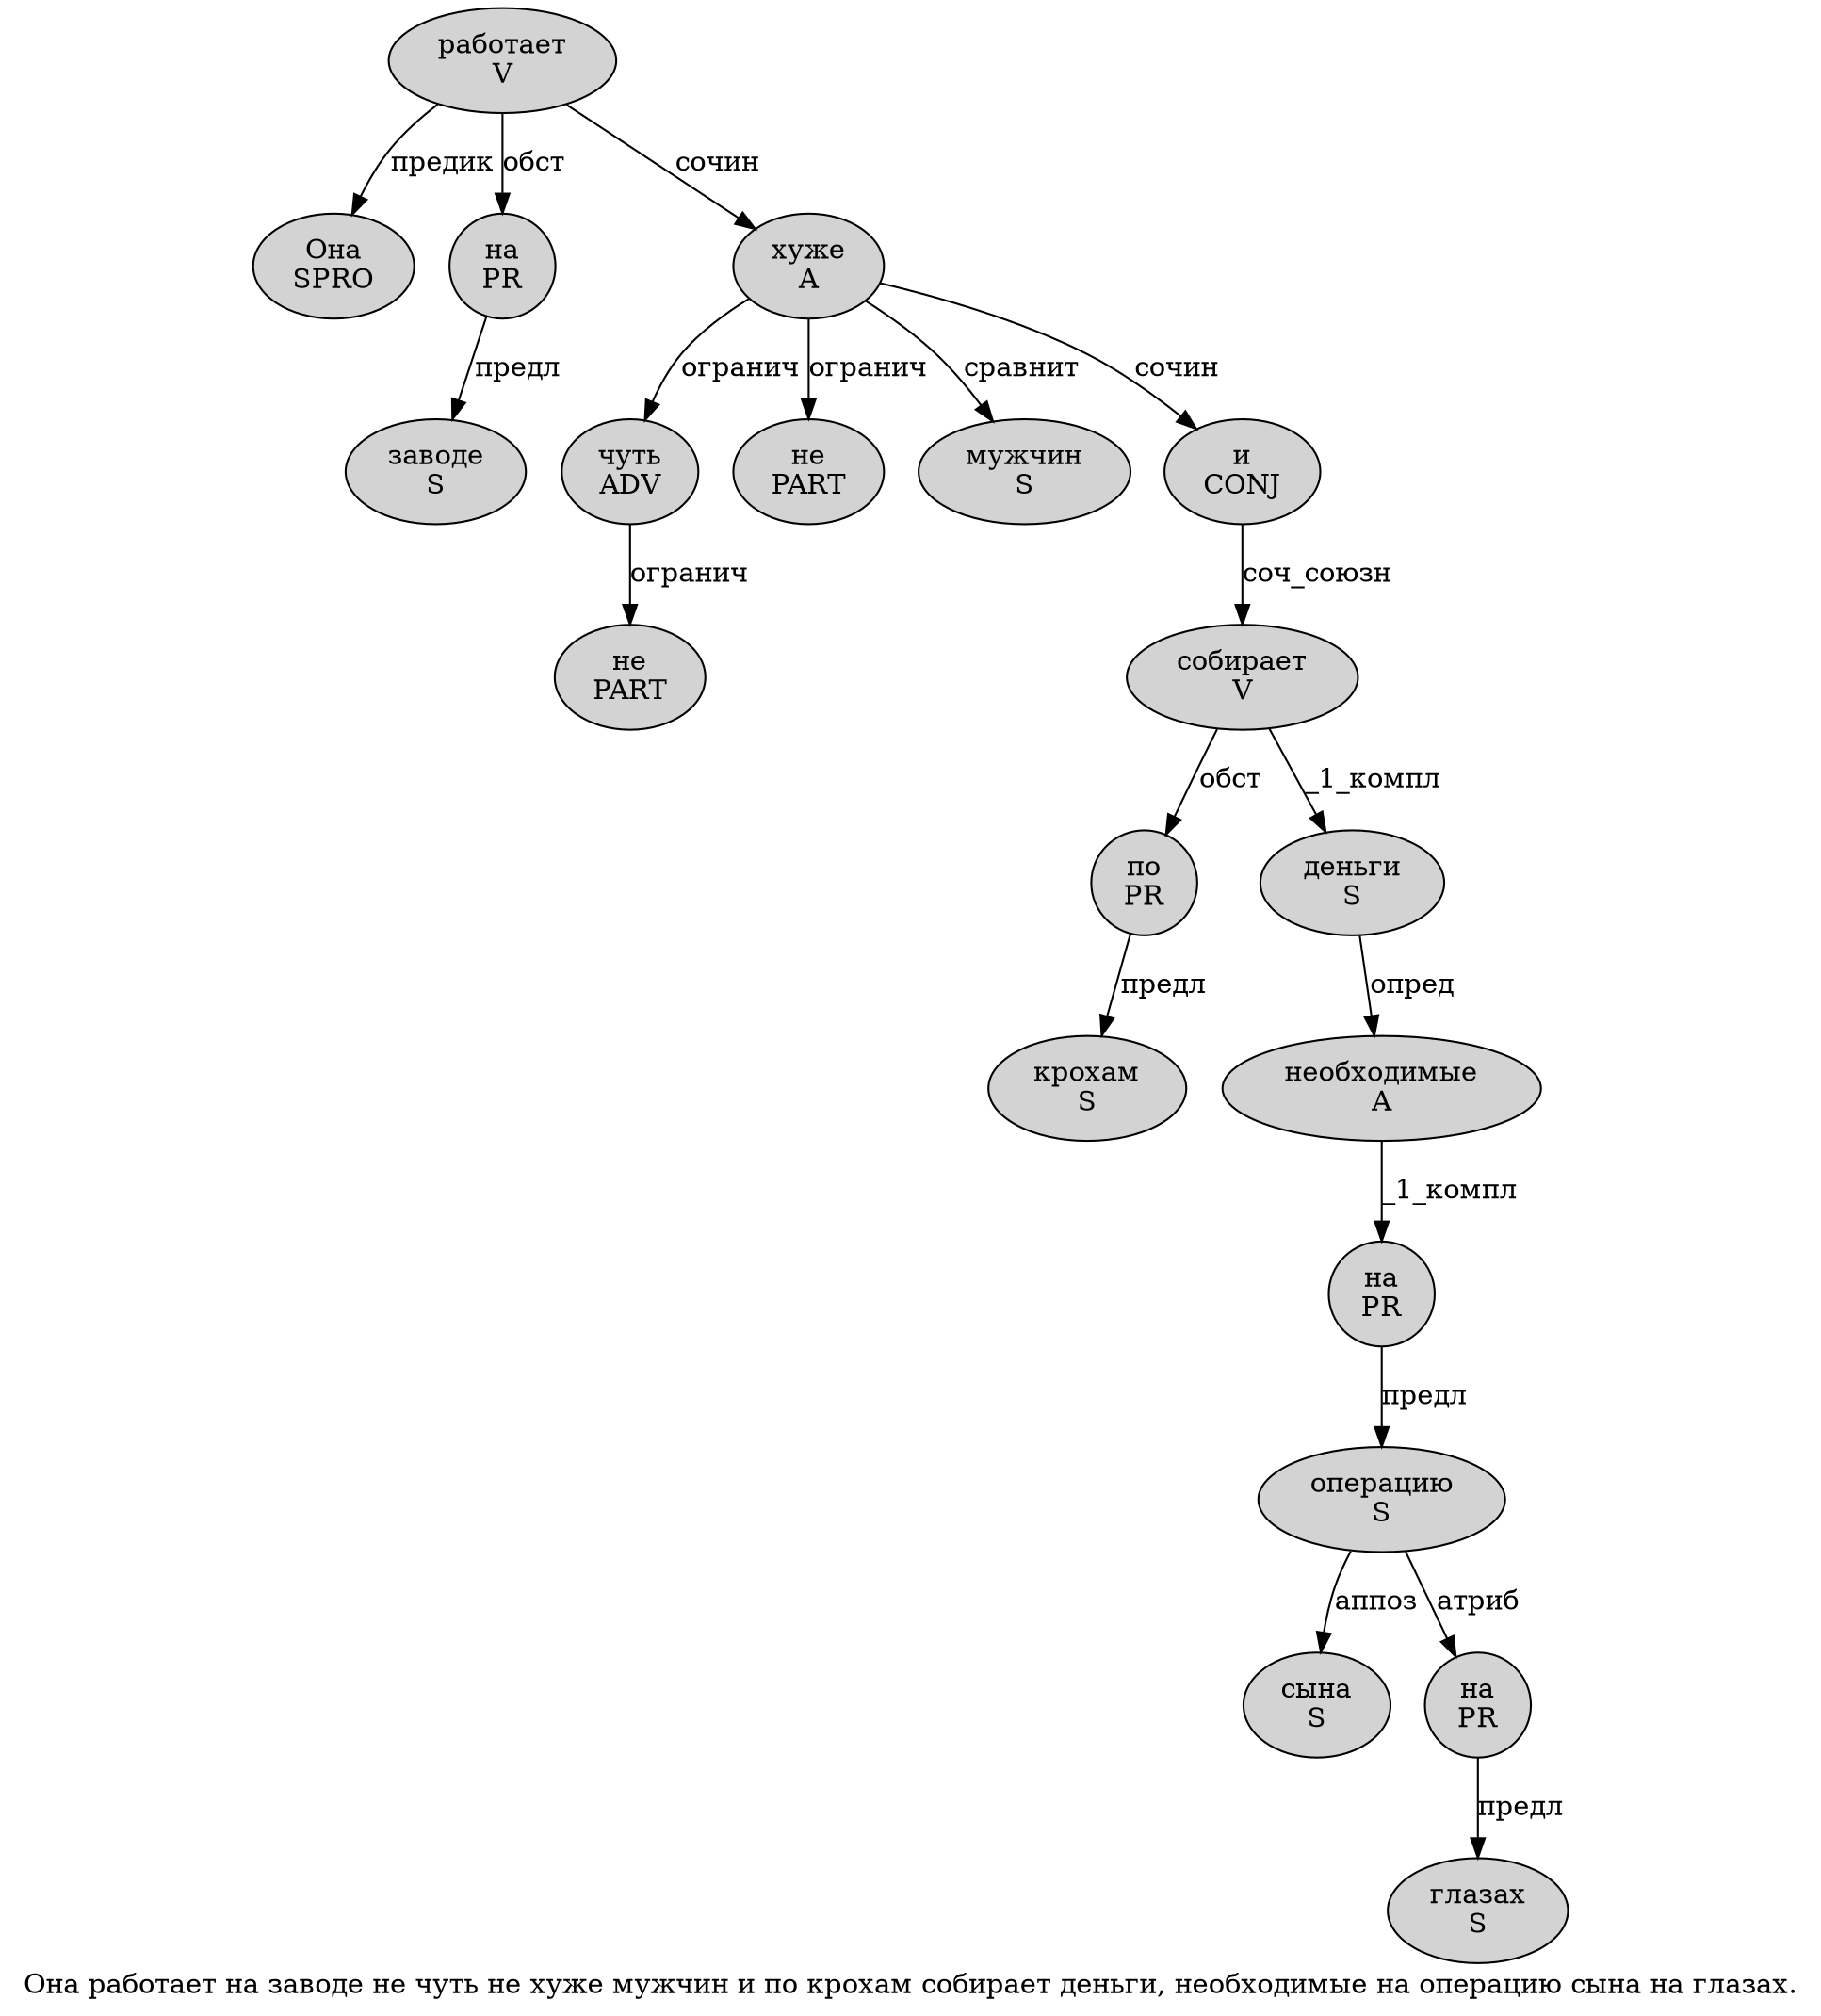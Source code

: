 digraph SENTENCE_1241 {
	graph [label="Она работает на заводе не чуть не хуже мужчин и по крохам собирает деньги, необходимые на операцию сына на глазах."]
	node [style=filled]
		0 [label="Она
SPRO" color="" fillcolor=lightgray penwidth=1 shape=ellipse]
		1 [label="работает
V" color="" fillcolor=lightgray penwidth=1 shape=ellipse]
		2 [label="на
PR" color="" fillcolor=lightgray penwidth=1 shape=ellipse]
		3 [label="заводе
S" color="" fillcolor=lightgray penwidth=1 shape=ellipse]
		4 [label="не
PART" color="" fillcolor=lightgray penwidth=1 shape=ellipse]
		5 [label="чуть
ADV" color="" fillcolor=lightgray penwidth=1 shape=ellipse]
		6 [label="не
PART" color="" fillcolor=lightgray penwidth=1 shape=ellipse]
		7 [label="хуже
A" color="" fillcolor=lightgray penwidth=1 shape=ellipse]
		8 [label="мужчин
S" color="" fillcolor=lightgray penwidth=1 shape=ellipse]
		9 [label="и
CONJ" color="" fillcolor=lightgray penwidth=1 shape=ellipse]
		10 [label="по
PR" color="" fillcolor=lightgray penwidth=1 shape=ellipse]
		11 [label="крохам
S" color="" fillcolor=lightgray penwidth=1 shape=ellipse]
		12 [label="собирает
V" color="" fillcolor=lightgray penwidth=1 shape=ellipse]
		13 [label="деньги
S" color="" fillcolor=lightgray penwidth=1 shape=ellipse]
		15 [label="необходимые
A" color="" fillcolor=lightgray penwidth=1 shape=ellipse]
		16 [label="на
PR" color="" fillcolor=lightgray penwidth=1 shape=ellipse]
		17 [label="операцию
S" color="" fillcolor=lightgray penwidth=1 shape=ellipse]
		18 [label="сына
S" color="" fillcolor=lightgray penwidth=1 shape=ellipse]
		19 [label="на
PR" color="" fillcolor=lightgray penwidth=1 shape=ellipse]
		20 [label="глазах
S" color="" fillcolor=lightgray penwidth=1 shape=ellipse]
			7 -> 5 [label="огранич"]
			7 -> 6 [label="огранич"]
			7 -> 8 [label="сравнит"]
			7 -> 9 [label="сочин"]
			10 -> 11 [label="предл"]
			5 -> 4 [label="огранич"]
			1 -> 0 [label="предик"]
			1 -> 2 [label="обст"]
			1 -> 7 [label="сочин"]
			9 -> 12 [label="соч_союзн"]
			12 -> 10 [label="обст"]
			12 -> 13 [label="_1_компл"]
			2 -> 3 [label="предл"]
			16 -> 17 [label="предл"]
			15 -> 16 [label="_1_компл"]
			17 -> 18 [label="аппоз"]
			17 -> 19 [label="атриб"]
			19 -> 20 [label="предл"]
			13 -> 15 [label="опред"]
}